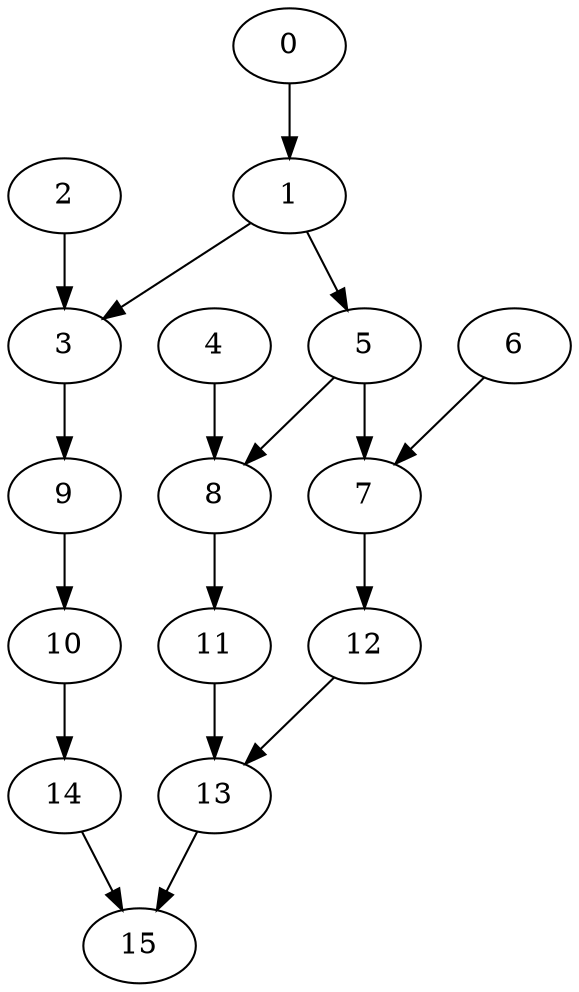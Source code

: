 digraph G {
7;
6;
12;
8;
4;
11;
13;
3;
2;
9;
10;
14;
15;
1;
5;
0;
12->13;
11->13;
13->15;
1 -> 5
5->7;
5->8;
1->3;
6->7;
7->12;
4->8;
8->11;
2->3;
3->9;
9->10;
10->14;
14->15;
0->1;
}
